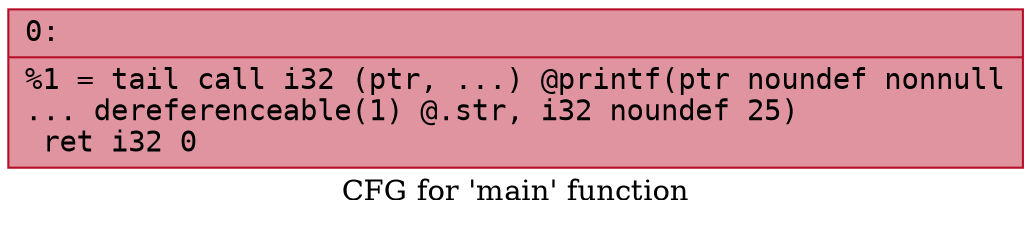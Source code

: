 digraph "CFG for 'main' function" {
	label="CFG for 'main' function";

	Node0x5602166c8b20 [shape=record,color="#b70d28ff", style=filled, fillcolor="#b70d2870" fontname="Courier",label="{0:\l|  %1 = tail call i32 (ptr, ...) @printf(ptr noundef nonnull\l... dereferenceable(1) @.str, i32 noundef 25)\l  ret i32 0\l}"];
}
